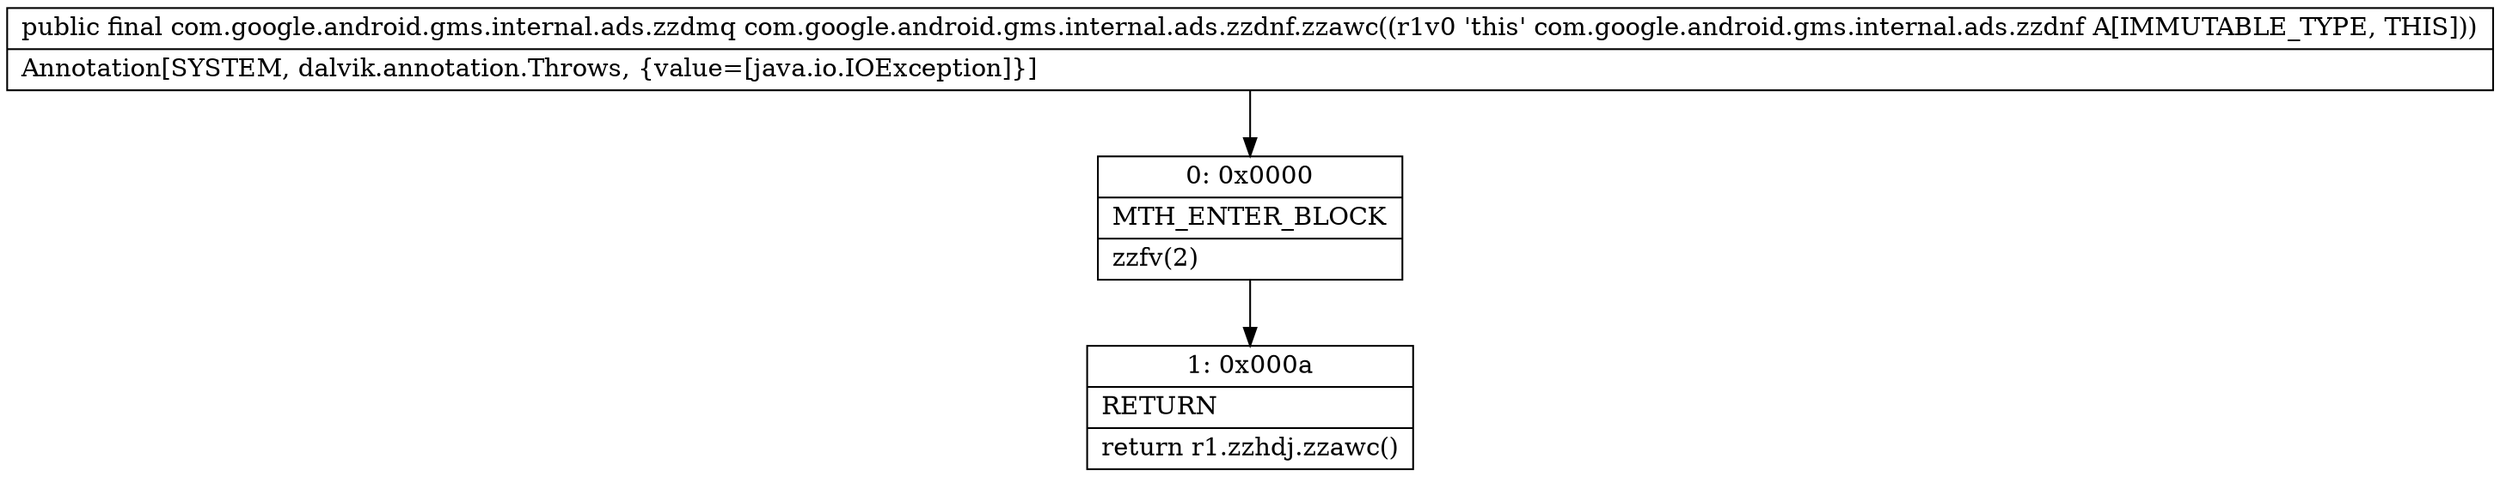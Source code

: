 digraph "CFG forcom.google.android.gms.internal.ads.zzdnf.zzawc()Lcom\/google\/android\/gms\/internal\/ads\/zzdmq;" {
Node_0 [shape=record,label="{0\:\ 0x0000|MTH_ENTER_BLOCK\l|zzfv(2)\l}"];
Node_1 [shape=record,label="{1\:\ 0x000a|RETURN\l|return r1.zzhdj.zzawc()\l}"];
MethodNode[shape=record,label="{public final com.google.android.gms.internal.ads.zzdmq com.google.android.gms.internal.ads.zzdnf.zzawc((r1v0 'this' com.google.android.gms.internal.ads.zzdnf A[IMMUTABLE_TYPE, THIS]))  | Annotation[SYSTEM, dalvik.annotation.Throws, \{value=[java.io.IOException]\}]\l}"];
MethodNode -> Node_0;
Node_0 -> Node_1;
}


